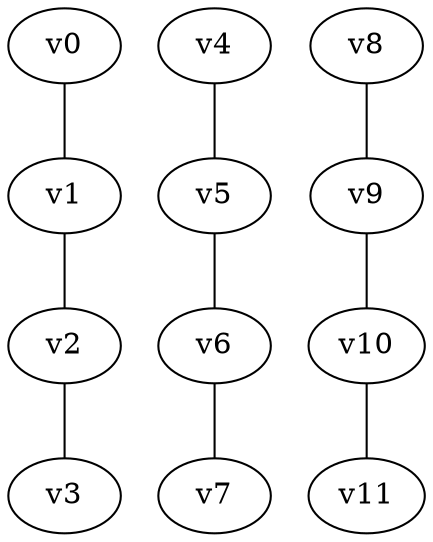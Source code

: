 graph {
  v0
  v1
  v2
  v3
  v4
  v5
  v6
  v7
  v8
  v9
  v10
  v11
  v0 -- v1
  v1 -- v2
  v2 -- v3
  v4 -- v5
  v5 -- v6
  v6 -- v7
  v8 -- v9
  v9 -- v10
  v10 -- v11
}
